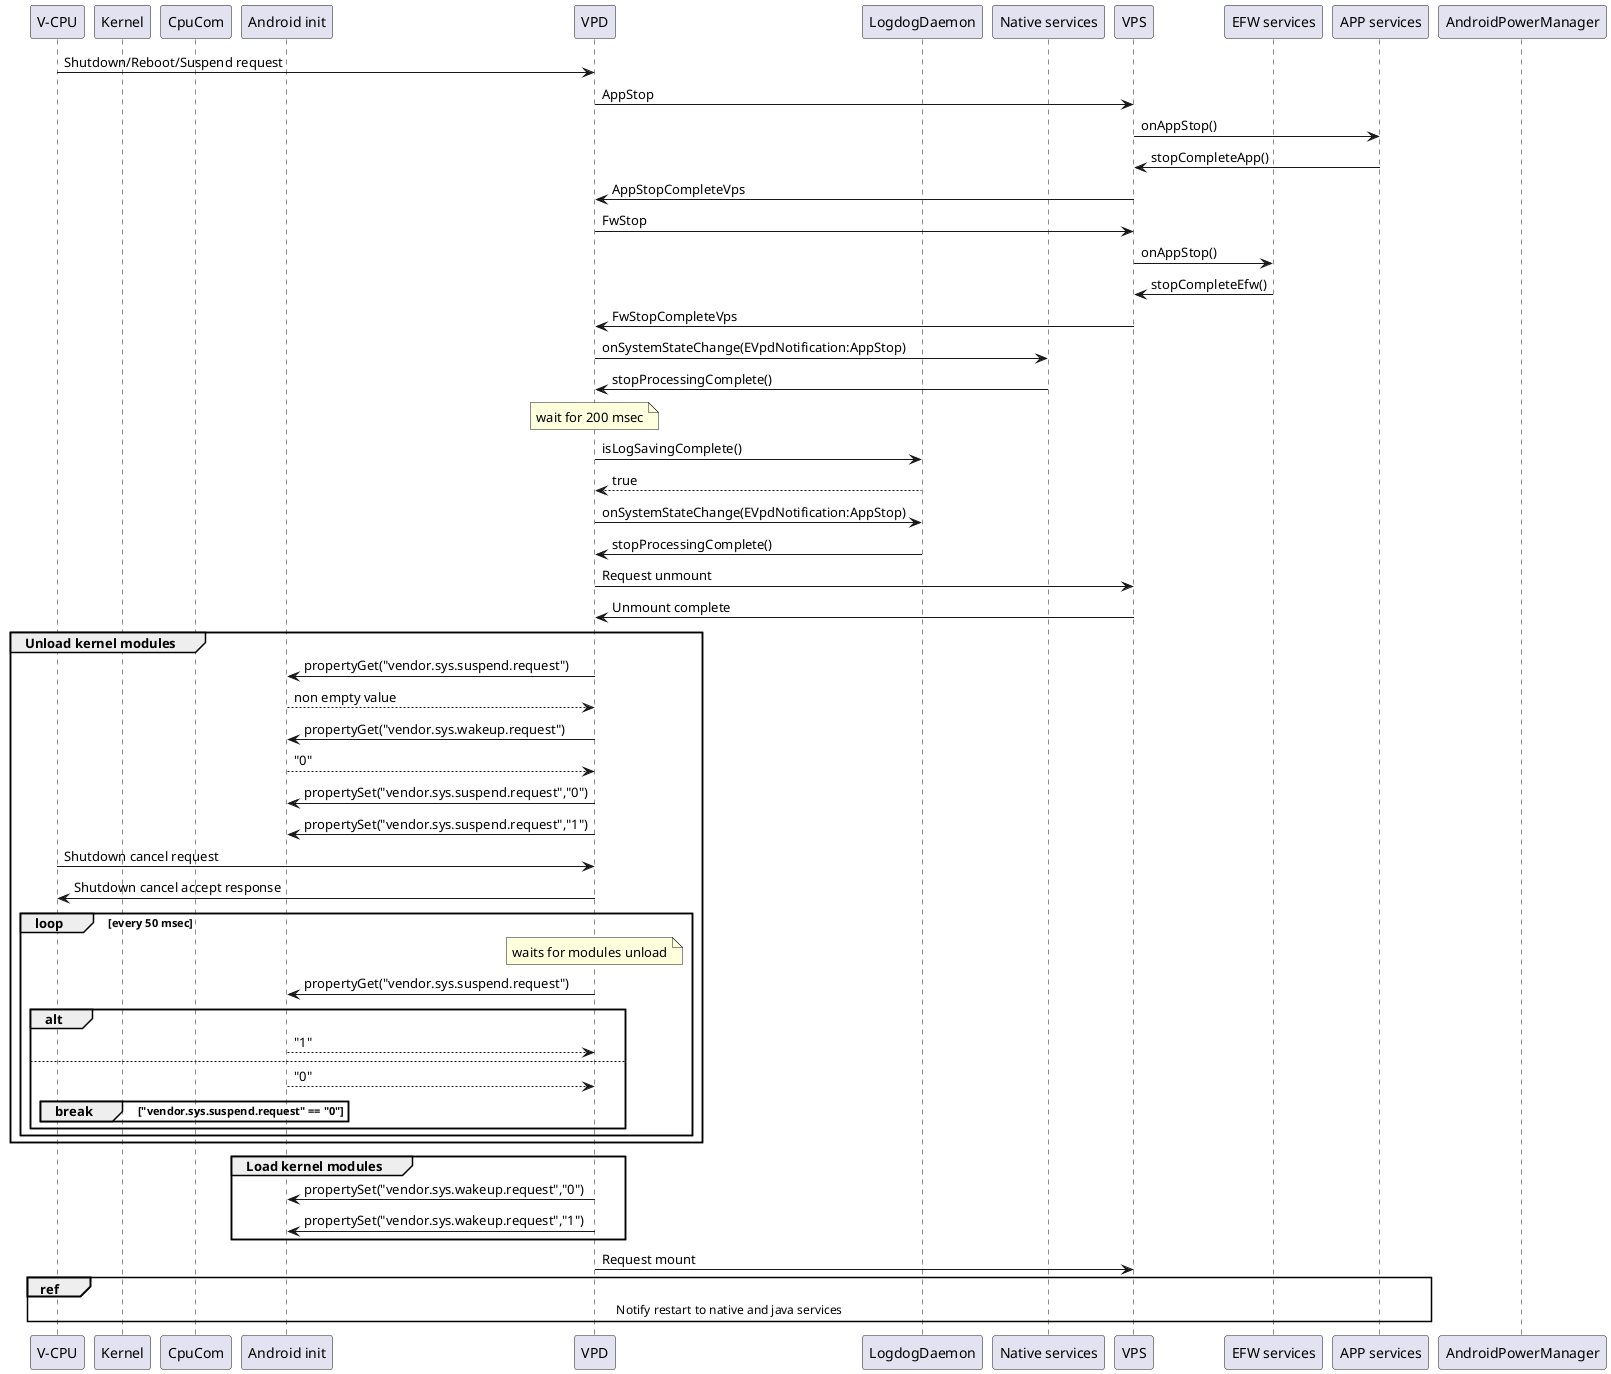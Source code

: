@startuml
participant "V-CPU"
participant Kernel
participant CpuCom
participant "Android init"
participant VPD
participant LogdogDaemon
participant "Native services"
participant VPS
participant "EFW services"
participant "APP services"
participant AndroidPowerManager

' Notify APP services about APP_STOP
"V-CPU"->VPD : Shutdown/Reboot/Suspend request
VPD->VPS: AppStop
VPS->"APP services": onAppStop()
VPS<-"APP services": stopCompleteApp()
VPD<-VPS: AppStopCompleteVps


' Notify EFW services about APP_STOP
VPD->VPS: FwStop
VPS->"EFW services": onAppStop()
VPS<-"EFW services": stopCompleteEfw()
VPS->VPD: FwStopCompleteVps

' Notify native services about APP_STOP
VPD->"Native services": onSystemStateChange(EVpdNotification:AppStop)
VPD<-"Native services": stopProcessingComplete()

' Waiting for logdog save logs
note over VPD: wait for 200 msec
        VPD->LogdogDaemon: isLogSavingComplete()
        return true


VPD->LogdogDaemon: onSystemStateChange(EVpdNotification:AppStop)
VPD<-LogdogDaemon: stopProcessingComplete()

VPD->VPS:Request unmount
VPD<-VPS:Unmount complete
'ref over VPD,"Android init": Unload kernel modules
group Unload kernel modules
    "Android init" <- VPD : propertyGet("vendor.sys.suspend.request")
    return non empty value
    "Android init" <- VPD : propertyGet("vendor.sys.wakeup.request")
    return "0"
    "Android init"<-VPD: propertySet("vendor.sys.suspend.request","0")
    "Android init"<-VPD: propertySet("vendor.sys.suspend.request","1")

    "V-CPU"->VPD: Shutdown cancel request
    "V-CPU"<-VPD: Shutdown cancel accept response
    loop every 50 msec
    note over VPD: waits for modules unload
    "Android init"<-VPD: propertyGet("vendor.sys.suspend.request")
    alt
    "Android init"-->VPD:"1"
    else
    "Android init"-->VPD:"0"
    break "vendor.sys.suspend.request" == "0"
    end
    end
    end loop
end

group Load kernel modules
    "Android init"<-VPD: propertySet("vendor.sys.wakeup.request","0")
    "Android init"<-VPD: propertySet("vendor.sys.wakeup.request","1")
end
VPD->VPS:Request mount

ref over "V-CPU",VPD, VPS, "EFW services", "APP services"
    Notify restart to native and java services
end ref

@enduml
